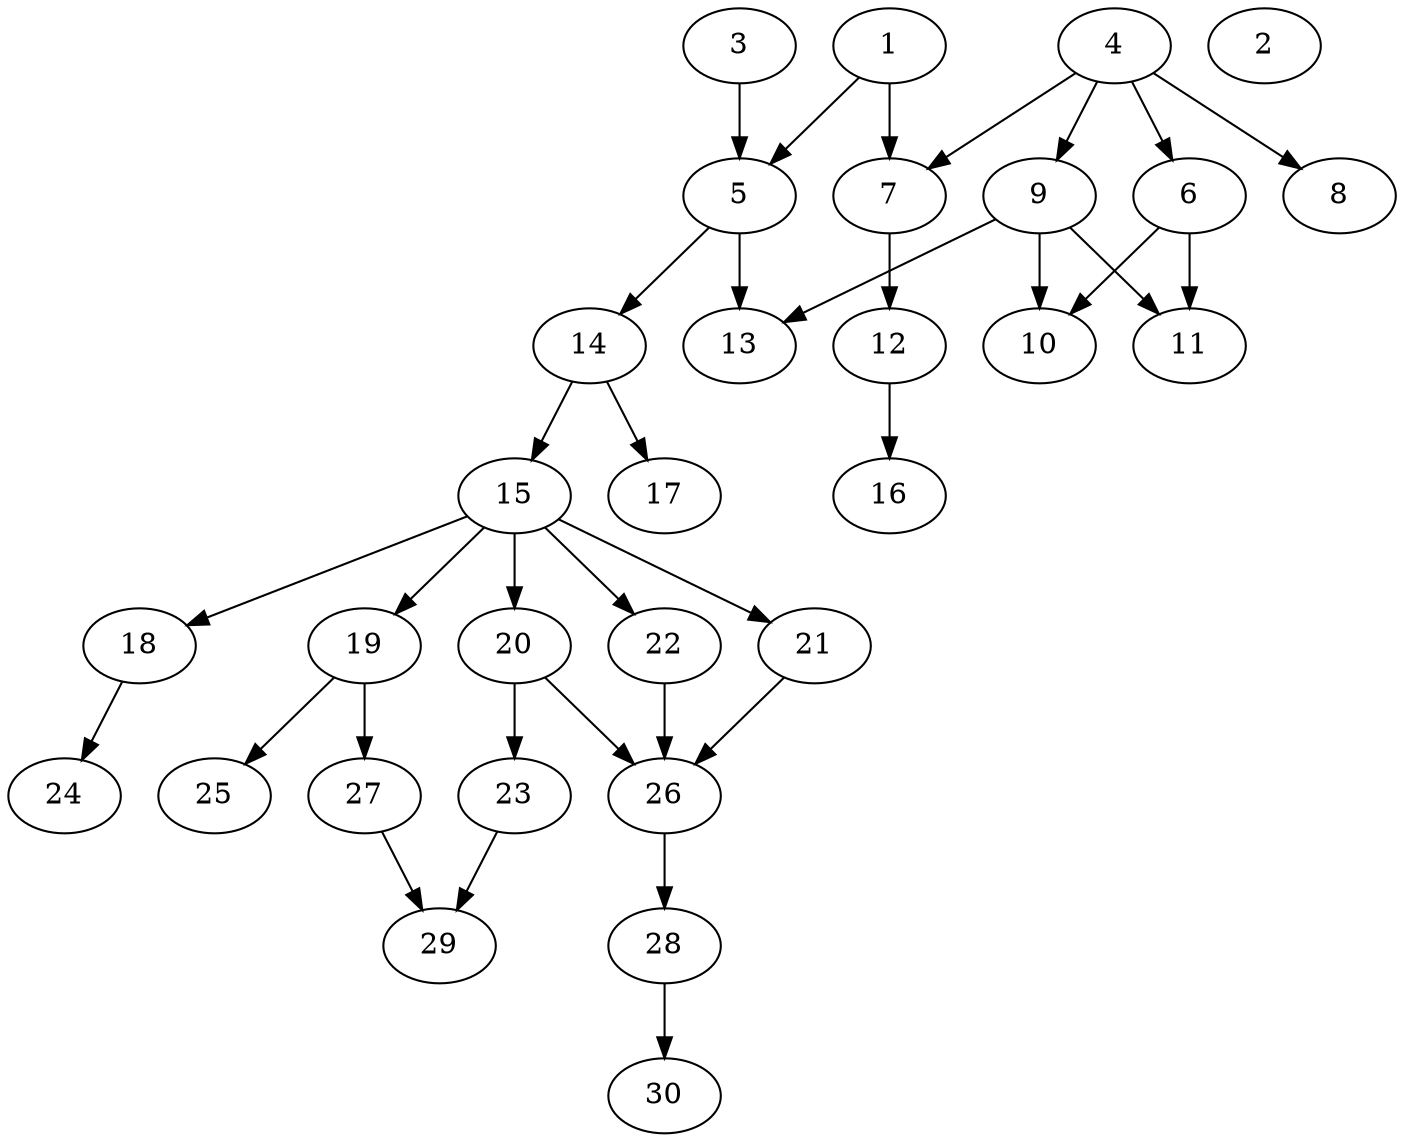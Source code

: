 // DAG automatically generated by daggen at Fri Jul 29 10:40:31 2022
// daggen.exe --dot -n 30 --ccr 0.5 --fat 0.5 --regular 0.5 --density 0.5 -o data\30/random_30_41.gv 
digraph G {
  1 [compute_size="302177506414", trans_size="612938", result_size="13312", ram="9503984",alpha="0.14"]
  1 -> 5 [size ="13312"]
  1 -> 7 [size ="13312"]
  2 [compute_size="28991029248", trans_size="554371", result_size="0", ram="31794032",alpha="0.18"]
  3 [compute_size="36242505728", trans_size="990009", result_size="70656", ram="40726208",alpha="0.13"]
  3 -> 5 [size ="70656"]
  4 [compute_size="10038310912", trans_size="600246", result_size="9216", ram="13395872",alpha="0.02"]
  4 -> 6 [size ="9216"]
  4 -> 7 [size ="9216"]
  4 -> 8 [size ="9216"]
  4 -> 9 [size ="9216"]
  5 [compute_size="782757789696", trans_size="744489", result_size="54272", ram="14601296",alpha="0.10"]
  5 -> 13 [size ="54272"]
  5 -> 14 [size ="54272"]
  6 [compute_size="134217728000", trans_size="1152", result_size="1024", ram="16777712",alpha="0.20"]
  6 -> 10 [size ="1024"]
  6 -> 11 [size ="1024"]
  7 [compute_size="597275873011", trans_size="163905", result_size="9216", ram="49406528",alpha="0.19"]
  7 -> 12 [size ="9216"]
  8 [compute_size="1073741824000", trans_size="178962", result_size="0", ram="33957776",alpha="0.10"]
  9 [compute_size="28991029248", trans_size="511661", result_size="29696", ram="23056688",alpha="0.10"]
  9 -> 10 [size ="29696"]
  9 -> 11 [size ="29696"]
  9 -> 13 [size ="29696"]
  10 [compute_size="30292807680", trans_size="880420", result_size="0", ram="19285184",alpha="0.03"]
  11 [compute_size="28991029248", trans_size="691325", result_size="0", ram="23539808",alpha="0.06"]
  12 [compute_size="5260150784", trans_size="794872", result_size="9216", ram="11689904",alpha="0.03"]
  12 -> 16 [size ="9216"]
  13 [compute_size="10896343040", trans_size="975495", result_size="0", ram="8732576",alpha="0.00"]
  14 [compute_size="14202517504", trans_size="997938", result_size="9216", ram="44534144",alpha="0.19"]
  14 -> 15 [size ="9216"]
  14 -> 17 [size ="9216"]
  15 [compute_size="4014682112", trans_size="738032", result_size="9216", ram="46195760",alpha="0.15"]
  15 -> 18 [size ="9216"]
  15 -> 19 [size ="9216"]
  15 -> 20 [size ="9216"]
  15 -> 21 [size ="9216"]
  15 -> 22 [size ="9216"]
  16 [compute_size="341049692740", trans_size="515849", result_size="0", ram="32864816",alpha="0.17"]
  17 [compute_size="28991029248", trans_size="697495", result_size="0", ram="38055584",alpha="0.07"]
  18 [compute_size="549755813888", trans_size="18703", result_size="91136", ram="9503984",alpha="0.15"]
  18 -> 24 [size ="91136"]
  19 [compute_size="1073741824000", trans_size="800850", result_size="1024", ram="42105872",alpha="0.12"]
  19 -> 25 [size ="1024"]
  19 -> 27 [size ="1024"]
  20 [compute_size="1073741824000", trans_size="842537", result_size="1024", ram="17357456",alpha="0.16"]
  20 -> 23 [size ="1024"]
  20 -> 26 [size ="1024"]
  21 [compute_size="368293445632", trans_size="64866", result_size="9216", ram="42319712",alpha="0.12"]
  21 -> 26 [size ="9216"]
  22 [compute_size="782757789696", trans_size="682630", result_size="54272", ram="29421200",alpha="0.13"]
  22 -> 26 [size ="54272"]
  23 [compute_size="312257822163", trans_size="1027413", result_size="13312", ram="20349632",alpha="0.05"]
  23 -> 29 [size ="13312"]
  24 [compute_size="35656826880", trans_size="394495", result_size="0", ram="34317344",alpha="0.02"]
  25 [compute_size="231928233984", trans_size="1032624", result_size="0", ram="11727920",alpha="0.20"]
  26 [compute_size="869513592829", trans_size="198815", result_size="1024", ram="35975792",alpha="0.16"]
  26 -> 28 [size ="1024"]
  27 [compute_size="1305444352", trans_size="238072", result_size="70656", ram="12116000",alpha="0.11"]
  27 -> 29 [size ="70656"]
  28 [compute_size="1080066215240", trans_size="773933", result_size="54272", ram="1501616",alpha="0.05"]
  28 -> 30 [size ="54272"]
  29 [compute_size="368293445632", trans_size="187785", result_size="0", ram="40197152",alpha="0.16"]
  30 [compute_size="12424345600", trans_size="103324", result_size="0", ram="24884624",alpha="0.07"]
}
